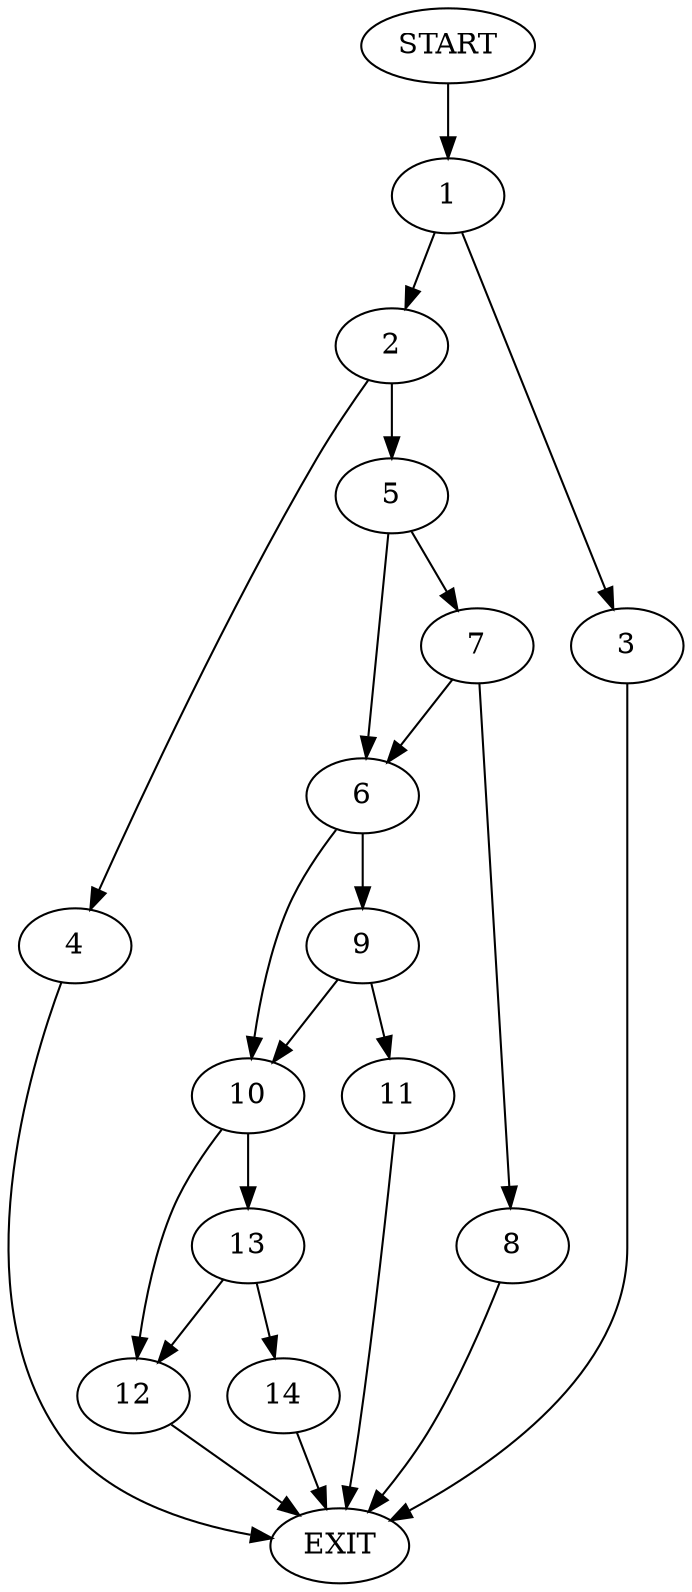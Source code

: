 digraph {
0 [label="START"]
15 [label="EXIT"]
0 -> 1
1 -> 2
1 -> 3
2 -> 4
2 -> 5
3 -> 15
5 -> 6
5 -> 7
4 -> 15
7 -> 6
7 -> 8
6 -> 9
6 -> 10
8 -> 15
9 -> 10
9 -> 11
10 -> 12
10 -> 13
11 -> 15
13 -> 12
13 -> 14
12 -> 15
14 -> 15
}
